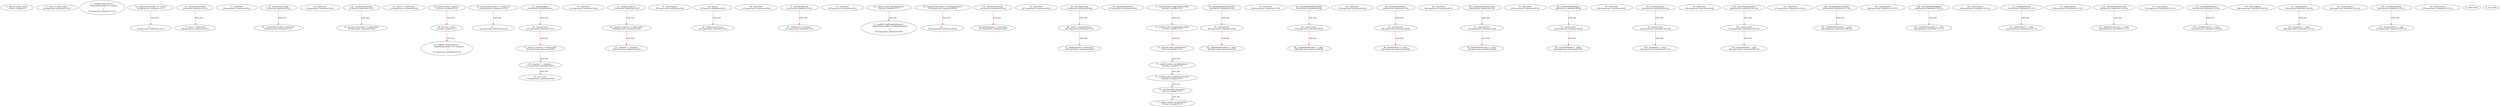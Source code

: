 digraph  {
13 [label="2_ address public owner;\n13-new_variable-3-3", type_label=new_variable];
36 [label="9_ owner = msg.sender;\n36-expression_statement-10-10", type_label=expression_statement];
42 [label="11_ modifier onlyOwner() {\n    require(msg.sender == owner);\n    _;\n  }\n42-expression_statement-12-15", type_label=expression_statement];
45 [label="12_ require(msg.sender == owner);\n45-expression_statement-13-13", type_label=expression_statement];
54 [label="13_ _;\n54-expression_statement-14-14", type_label=expression_statement];
56 [label="15_ renounceOwnership\n56-function_definition-16-19", type_label=function_definition];
59 [label="15_ onlyOwner\n59-expression_statement-16-16", type_label=expression_statement];
66 [label="17_ owner = address(0);\n66-expression_statement-18-18", type_label=expression_statement];
72 [label="19_ transferOwnership\n72-function_definition-20-22", type_label=function_definition];
79 [label="19_ onlyOwner\n79-expression_statement-20-20", type_label=expression_statement];
82 [label="20_ _transferOwnership(_newOwner);\n82-expression_statement-21-21", type_label=expression_statement];
87 [label="22_ _transferOwnership\n87-function_definition-23-27", type_label=function_definition];
95 [label="23_ require(_newOwner != address(0));\n95-expression_statement-24-24", type_label=expression_statement];
110 [label="25_ owner = _newOwner;\n110-expression_statement-26-26", type_label=expression_statement];
120 [label="29_ address public congress;\n120-new_variable-30-30", type_label=new_variable];
125 [label="30_ bool init = false;\n125-new_variable-31-31", type_label=new_variable];
131 [label="31_ modifier onlyCongress() {\n        require(msg.sender == congress);\n        _;\n    }\n131-expression_statement-32-35", type_label=expression_statement];
134 [label="32_ require(msg.sender == congress);\n134-expression_statement-33-33", type_label=expression_statement];
143 [label="33_ _;\n143-expression_statement-34-34", type_label=expression_statement];
145 [label="35_ initialCongress\n145-function_definition-36-41", type_label=function_definition];
151 [label="35_ onlyOwner\n151-expression_statement-36-36", type_label=expression_statement];
155 [label="36_ require(!init);\n155-expression_statement-37-37", type_label=expression_statement];
161 [label="37_ require(_congress != address(0));\n161-expression_statement-38-38", type_label=expression_statement];
170 [label="38_ congress = _congress;\n170-expression_statement-39-39", type_label=expression_statement];
174 [label="39_ init = true;\n174-expression_statement-40-40", type_label=expression_statement];
179 [label="41_ changeCongress\n179-function_definition-42-45", type_label=function_definition];
185 [label="41_ onlyCongress\n185-expression_statement-42-42", type_label=expression_statement];
189 [label="42_ require(_congress != address(0));\n189-expression_statement-43-43", type_label=expression_statement];
198 [label="43_ congress = _congress;\n198-expression_statement-44-44", type_label=expression_statement];
210 [label="48_ destroy\n210-function_definition-49-51", type_label=function_definition];
212 [label="48_ onlyOwner\n212-expression_statement-49-49", type_label=expression_statement];
216 [label="49_ selfdestruct(owner);\n216-expression_statement-50-50", type_label=expression_statement];
221 [label="51_ destroyAndSend\n221-function_definition-52-54", type_label=function_definition];
227 [label="51_ onlyOwner\n227-expression_statement-52-52", type_label=expression_statement];
231 [label="52_ selfdestruct(_recipient);\n231-expression_statement-53-53", type_label=expression_statement];
242 [label="56_ address public pendingOwner;\n242-new_variable-57-57", type_label=new_variable];
247 [label="57_ modifier onlyPendingOwner() {\n    require(msg.sender == pendingOwner);\n    _;\n  }\n247-expression_statement-58-61", type_label=expression_statement];
250 [label="58_ require(msg.sender == pendingOwner);\n250-expression_statement-59-59", type_label=expression_statement];
259 [label="59_ _;\n259-expression_statement-60-60", type_label=expression_statement];
261 [label="61_ transferOwnership\n261-function_definition-62-64", type_label=function_definition];
267 [label="61_ onlyOwner\n267-expression_statement-62-62", type_label=expression_statement];
271 [label="62_ pendingOwner = newOwner;\n271-expression_statement-63-63", type_label=expression_statement];
275 [label="64_ claimOwnership\n275-function_definition-65-69", type_label=function_definition];
277 [label="64_ onlyPendingOwner\n277-expression_statement-65-65", type_label=expression_statement];
287 [label="66_ owner = pendingOwner;\n287-expression_statement-67-67", type_label=expression_statement];
291 [label="67_ pendingOwner = address(0);\n291-expression_statement-68-68", type_label=expression_statement];
309 [label="71_ uint256 public singleWithdrawMin;\n309-new_variable-72-72", type_label=new_variable];
314 [label="72_ uint256 public singleWithdrawMax;\n314-new_variable-73-73", type_label=new_variable];
319 [label="73_ uint256 public dayWithdraw;\n319-new_variable-74-74", type_label=new_variable];
324 [label="74_ uint256 public monthWithdraw;\n324-new_variable-75-75", type_label=new_variable];
329 [label="75_ uint256 public dayWithdrawCount;\n329-new_variable-76-76", type_label=new_variable];
334 [label="76_ uint256 public chargeFee;\n334-new_variable-77-77", type_label=new_variable];
339 [label="77_ address public chargeFeePool;\n339-new_variable-78-78", type_label=new_variable];
344 [label="78_ initialSingleWithdrawMax\n344-function_definition-79-82", type_label=function_definition];
350 [label="78_ onlyOwner\n350-expression_statement-79-79", type_label=expression_statement];
354 [label="79_ require(!init);\n354-expression_statement-80-80", type_label=expression_statement];
360 [label="80_ singleWithdrawMax = _value;\n360-expression_statement-81-81", type_label=expression_statement];
364 [label="82_ initialSingleWithdrawMin\n364-function_definition-83-86", type_label=function_definition];
370 [label="82_ onlyOwner\n370-expression_statement-83-83", type_label=expression_statement];
374 [label="83_ require(!init);\n374-expression_statement-84-84", type_label=expression_statement];
380 [label="84_ singleWithdrawMin = _value;\n380-expression_statement-85-85", type_label=expression_statement];
384 [label="86_ initialDayWithdraw\n384-function_definition-87-90", type_label=function_definition];
390 [label="86_ onlyOwner\n390-expression_statement-87-87", type_label=expression_statement];
394 [label="87_ require(!init);\n394-expression_statement-88-88", type_label=expression_statement];
400 [label="88_ dayWithdraw = _value;\n400-expression_statement-89-89", type_label=expression_statement];
404 [label="90_ initialDayWithdrawCount\n404-function_definition-91-94", type_label=function_definition];
410 [label="90_ onlyOwner\n410-expression_statement-91-91", type_label=expression_statement];
414 [label="91_ require(!init);\n414-expression_statement-92-92", type_label=expression_statement];
420 [label="92_ dayWithdrawCount = _count;\n420-expression_statement-93-93", type_label=expression_statement];
424 [label="94_ initialMonthWithdraw\n424-function_definition-95-98", type_label=function_definition];
430 [label="94_ onlyOwner\n430-expression_statement-95-95", type_label=expression_statement];
434 [label="95_ require(!init);\n434-expression_statement-96-96", type_label=expression_statement];
440 [label="96_ monthWithdraw = _value;\n440-expression_statement-97-97", type_label=expression_statement];
444 [label="98_ initialChargeFee\n444-function_definition-99-102", type_label=function_definition];
450 [label="98_ onlyOwner\n450-expression_statement-99-99", type_label=expression_statement];
454 [label="99_ require(!init);\n454-expression_statement-100-100", type_label=expression_statement];
460 [label="100_ chargeFee = _value;\n460-expression_statement-101-101", type_label=expression_statement];
464 [label="102_ initialChargeFeePool\n464-function_definition-103-106", type_label=function_definition];
470 [label="102_ onlyOwner\n470-expression_statement-103-103", type_label=expression_statement];
474 [label="103_ require(!init);\n474-expression_statement-104-104", type_label=expression_statement];
480 [label="104_ chargeFeePool = _pool;\n480-expression_statement-105-105", type_label=expression_statement];
484 [label="106_ setSingleWithdrawMax\n484-function_definition-107-109", type_label=function_definition];
490 [label="106_ onlyCongress\n490-expression_statement-107-107", type_label=expression_statement];
494 [label="107_ singleWithdrawMax = _value;\n494-expression_statement-108-108", type_label=expression_statement];
498 [label="109_ setSingleWithdrawMin\n498-function_definition-110-112", type_label=function_definition];
504 [label="109_ onlyCongress\n504-expression_statement-110-110", type_label=expression_statement];
508 [label="110_ singleWithdrawMin = _value;\n508-expression_statement-111-111", type_label=expression_statement];
512 [label="112_ setDayWithdraw\n512-function_definition-113-115", type_label=function_definition];
518 [label="112_ onlyCongress\n518-expression_statement-113-113", type_label=expression_statement];
522 [label="113_ dayWithdraw = _value;\n522-expression_statement-114-114", type_label=expression_statement];
526 [label="115_ setDayWithdrawCount\n526-function_definition-116-118", type_label=function_definition];
532 [label="115_ onlyCongress\n532-expression_statement-116-116", type_label=expression_statement];
536 [label="116_ dayWithdrawCount = _count;\n536-expression_statement-117-117", type_label=expression_statement];
540 [label="118_ setMonthWithdraw\n540-function_definition-119-121", type_label=function_definition];
546 [label="118_ onlyCongress\n546-expression_statement-119-119", type_label=expression_statement];
550 [label="119_ monthWithdraw = _value;\n550-expression_statement-120-120", type_label=expression_statement];
554 [label="121_ setChargeFee\n554-function_definition-122-124", type_label=function_definition];
560 [label="121_ onlyCongress\n560-expression_statement-122-122", type_label=expression_statement];
564 [label="122_ chargeFee = _value;\n564-expression_statement-123-123", type_label=expression_statement];
568 [label="124_ setChargeFeePool\n568-function_definition-125-127", type_label=function_definition];
574 [label="124_ onlyCongress\n574-expression_statement-125-125", type_label=expression_statement];
578 [label="125_ chargeFeePool = _pool;\n578-expression_statement-126-126", type_label=expression_statement];
1 [label="0_ start_node", type_label=start];
2 [label="0_ exit_node", type_label=exit];
45 -> 54  [color=red, controlflow_type=next_line, edge_type=CFG_edge, key=0, label=next_line];
56 -> 66  [color=red, controlflow_type=next_line, edge_type=CFG_edge, key=0, label=next_line];
72 -> 82  [color=red, controlflow_type=next_line, edge_type=CFG_edge, key=0, label=next_line];
87 -> 95  [color=red, controlflow_type=next_line, edge_type=CFG_edge, key=0, label=next_line];
120 -> 125  [color=red, controlflow_type=next_line, edge_type=CFG_edge, key=0, label=next_line];
125 -> 131  [color=red, controlflow_type=next_line, edge_type=CFG_edge, key=0, label=next_line];
134 -> 143  [color=red, controlflow_type=next_line, edge_type=CFG_edge, key=0, label=next_line];
145 -> 155  [color=red, controlflow_type=next_line, edge_type=CFG_edge, key=0, label=next_line];
155 -> 161  [color=red, controlflow_type=next_line, edge_type=CFG_edge, key=0, label=next_line];
161 -> 170  [color=red, controlflow_type=next_line, edge_type=CFG_edge, key=0, label=next_line];
170 -> 174  [color=red, controlflow_type=next_line, edge_type=CFG_edge, key=0, label=next_line];
179 -> 189  [color=red, controlflow_type=next_line, edge_type=CFG_edge, key=0, label=next_line];
189 -> 198  [color=red, controlflow_type=next_line, edge_type=CFG_edge, key=0, label=next_line];
210 -> 216  [color=red, controlflow_type=next_line, edge_type=CFG_edge, key=0, label=next_line];
221 -> 231  [color=red, controlflow_type=next_line, edge_type=CFG_edge, key=0, label=next_line];
242 -> 247  [color=red, controlflow_type=next_line, edge_type=CFG_edge, key=0, label=next_line];
250 -> 259  [color=red, controlflow_type=next_line, edge_type=CFG_edge, key=0, label=next_line];
261 -> 271  [color=red, controlflow_type=next_line, edge_type=CFG_edge, key=0, label=next_line];
275 -> 287  [color=red, controlflow_type=next_line, edge_type=CFG_edge, key=0, label=next_line];
287 -> 291  [color=red, controlflow_type=next_line, edge_type=CFG_edge, key=0, label=next_line];
309 -> 314  [color=red, controlflow_type=next_line, edge_type=CFG_edge, key=0, label=next_line];
314 -> 319  [color=red, controlflow_type=next_line, edge_type=CFG_edge, key=0, label=next_line];
319 -> 324  [color=red, controlflow_type=next_line, edge_type=CFG_edge, key=0, label=next_line];
324 -> 329  [color=red, controlflow_type=next_line, edge_type=CFG_edge, key=0, label=next_line];
329 -> 334  [color=red, controlflow_type=next_line, edge_type=CFG_edge, key=0, label=next_line];
334 -> 339  [color=red, controlflow_type=next_line, edge_type=CFG_edge, key=0, label=next_line];
344 -> 354  [color=red, controlflow_type=next_line, edge_type=CFG_edge, key=0, label=next_line];
354 -> 360  [color=red, controlflow_type=next_line, edge_type=CFG_edge, key=0, label=next_line];
364 -> 374  [color=red, controlflow_type=next_line, edge_type=CFG_edge, key=0, label=next_line];
374 -> 380  [color=red, controlflow_type=next_line, edge_type=CFG_edge, key=0, label=next_line];
384 -> 394  [color=red, controlflow_type=next_line, edge_type=CFG_edge, key=0, label=next_line];
394 -> 400  [color=red, controlflow_type=next_line, edge_type=CFG_edge, key=0, label=next_line];
404 -> 414  [color=red, controlflow_type=next_line, edge_type=CFG_edge, key=0, label=next_line];
414 -> 420  [color=red, controlflow_type=next_line, edge_type=CFG_edge, key=0, label=next_line];
424 -> 434  [color=red, controlflow_type=next_line, edge_type=CFG_edge, key=0, label=next_line];
434 -> 440  [color=red, controlflow_type=next_line, edge_type=CFG_edge, key=0, label=next_line];
444 -> 454  [color=red, controlflow_type=next_line, edge_type=CFG_edge, key=0, label=next_line];
454 -> 460  [color=red, controlflow_type=next_line, edge_type=CFG_edge, key=0, label=next_line];
464 -> 474  [color=red, controlflow_type=next_line, edge_type=CFG_edge, key=0, label=next_line];
474 -> 480  [color=red, controlflow_type=next_line, edge_type=CFG_edge, key=0, label=next_line];
484 -> 494  [color=red, controlflow_type=next_line, edge_type=CFG_edge, key=0, label=next_line];
498 -> 508  [color=red, controlflow_type=next_line, edge_type=CFG_edge, key=0, label=next_line];
512 -> 522  [color=red, controlflow_type=next_line, edge_type=CFG_edge, key=0, label=next_line];
526 -> 536  [color=red, controlflow_type=next_line, edge_type=CFG_edge, key=0, label=next_line];
540 -> 550  [color=red, controlflow_type=next_line, edge_type=CFG_edge, key=0, label=next_line];
554 -> 564  [color=red, controlflow_type=next_line, edge_type=CFG_edge, key=0, label=next_line];
568 -> 578  [color=red, controlflow_type=next_line, edge_type=CFG_edge, key=0, label=next_line];
}
